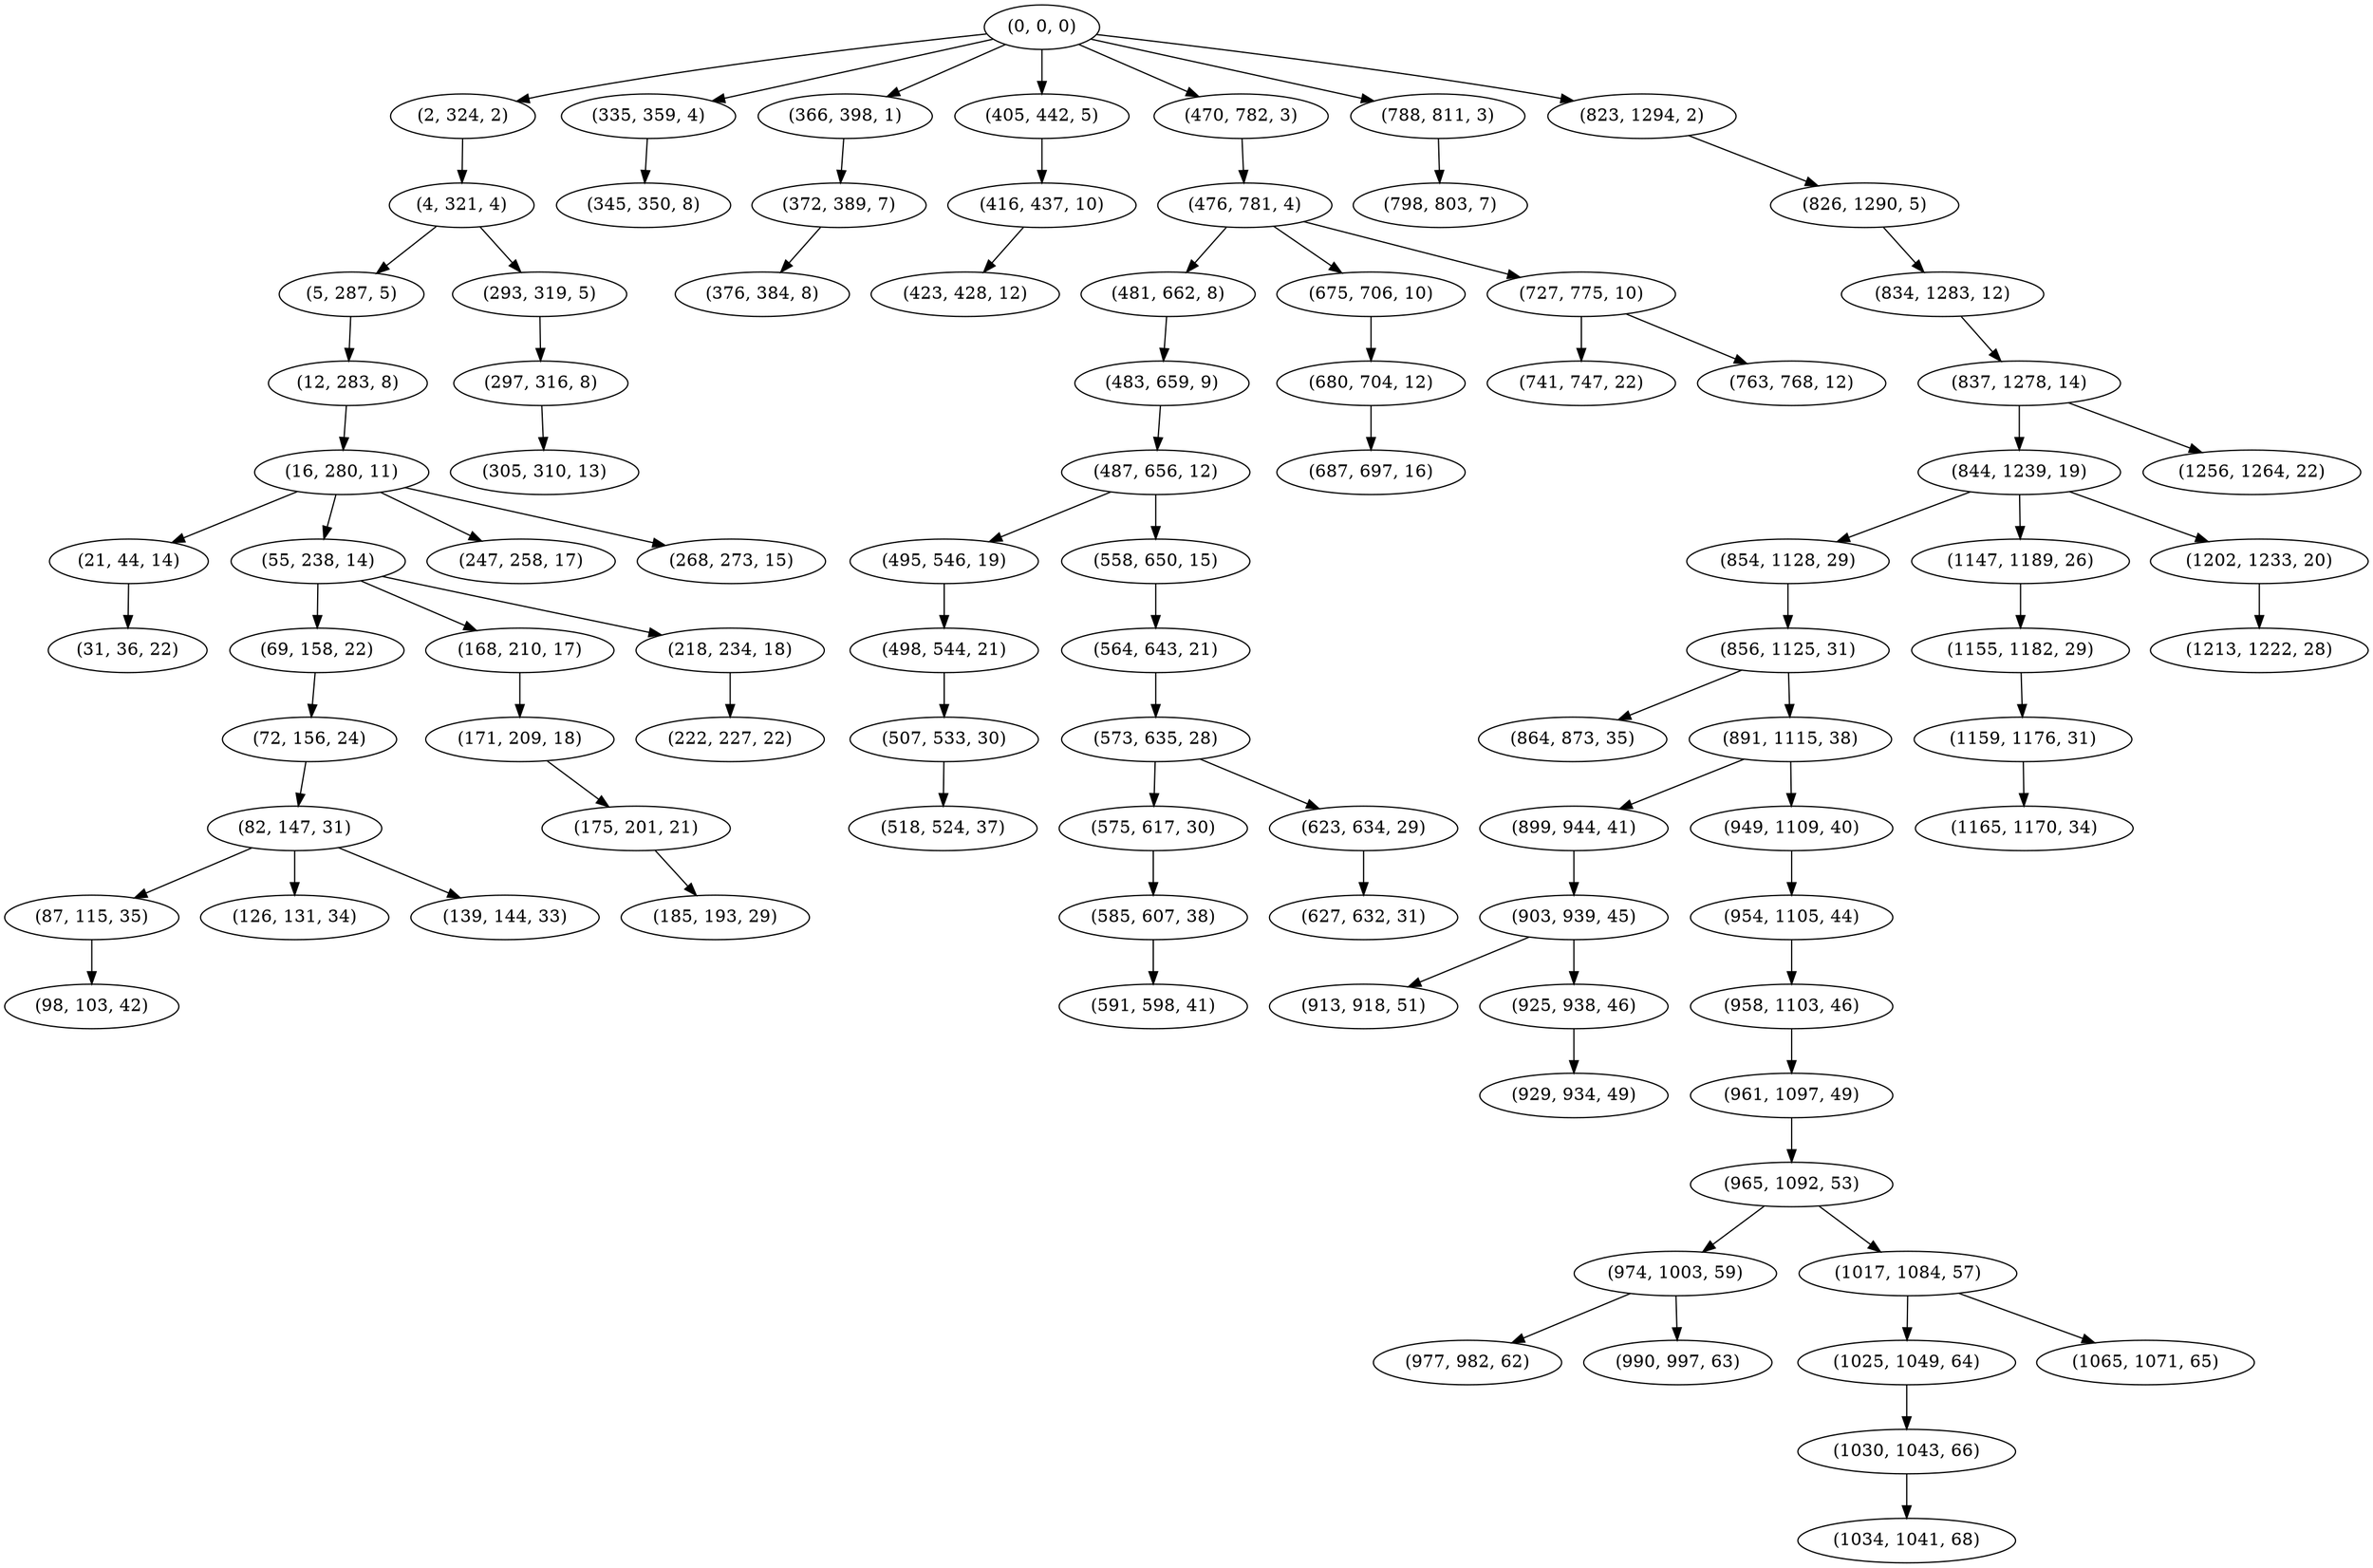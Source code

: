digraph tree {
    "(0, 0, 0)";
    "(2, 324, 2)";
    "(4, 321, 4)";
    "(5, 287, 5)";
    "(12, 283, 8)";
    "(16, 280, 11)";
    "(21, 44, 14)";
    "(31, 36, 22)";
    "(55, 238, 14)";
    "(69, 158, 22)";
    "(72, 156, 24)";
    "(82, 147, 31)";
    "(87, 115, 35)";
    "(98, 103, 42)";
    "(126, 131, 34)";
    "(139, 144, 33)";
    "(168, 210, 17)";
    "(171, 209, 18)";
    "(175, 201, 21)";
    "(185, 193, 29)";
    "(218, 234, 18)";
    "(222, 227, 22)";
    "(247, 258, 17)";
    "(268, 273, 15)";
    "(293, 319, 5)";
    "(297, 316, 8)";
    "(305, 310, 13)";
    "(335, 359, 4)";
    "(345, 350, 8)";
    "(366, 398, 1)";
    "(372, 389, 7)";
    "(376, 384, 8)";
    "(405, 442, 5)";
    "(416, 437, 10)";
    "(423, 428, 12)";
    "(470, 782, 3)";
    "(476, 781, 4)";
    "(481, 662, 8)";
    "(483, 659, 9)";
    "(487, 656, 12)";
    "(495, 546, 19)";
    "(498, 544, 21)";
    "(507, 533, 30)";
    "(518, 524, 37)";
    "(558, 650, 15)";
    "(564, 643, 21)";
    "(573, 635, 28)";
    "(575, 617, 30)";
    "(585, 607, 38)";
    "(591, 598, 41)";
    "(623, 634, 29)";
    "(627, 632, 31)";
    "(675, 706, 10)";
    "(680, 704, 12)";
    "(687, 697, 16)";
    "(727, 775, 10)";
    "(741, 747, 22)";
    "(763, 768, 12)";
    "(788, 811, 3)";
    "(798, 803, 7)";
    "(823, 1294, 2)";
    "(826, 1290, 5)";
    "(834, 1283, 12)";
    "(837, 1278, 14)";
    "(844, 1239, 19)";
    "(854, 1128, 29)";
    "(856, 1125, 31)";
    "(864, 873, 35)";
    "(891, 1115, 38)";
    "(899, 944, 41)";
    "(903, 939, 45)";
    "(913, 918, 51)";
    "(925, 938, 46)";
    "(929, 934, 49)";
    "(949, 1109, 40)";
    "(954, 1105, 44)";
    "(958, 1103, 46)";
    "(961, 1097, 49)";
    "(965, 1092, 53)";
    "(974, 1003, 59)";
    "(977, 982, 62)";
    "(990, 997, 63)";
    "(1017, 1084, 57)";
    "(1025, 1049, 64)";
    "(1030, 1043, 66)";
    "(1034, 1041, 68)";
    "(1065, 1071, 65)";
    "(1147, 1189, 26)";
    "(1155, 1182, 29)";
    "(1159, 1176, 31)";
    "(1165, 1170, 34)";
    "(1202, 1233, 20)";
    "(1213, 1222, 28)";
    "(1256, 1264, 22)";
    "(0, 0, 0)" -> "(2, 324, 2)";
    "(0, 0, 0)" -> "(335, 359, 4)";
    "(0, 0, 0)" -> "(366, 398, 1)";
    "(0, 0, 0)" -> "(405, 442, 5)";
    "(0, 0, 0)" -> "(470, 782, 3)";
    "(0, 0, 0)" -> "(788, 811, 3)";
    "(0, 0, 0)" -> "(823, 1294, 2)";
    "(2, 324, 2)" -> "(4, 321, 4)";
    "(4, 321, 4)" -> "(5, 287, 5)";
    "(4, 321, 4)" -> "(293, 319, 5)";
    "(5, 287, 5)" -> "(12, 283, 8)";
    "(12, 283, 8)" -> "(16, 280, 11)";
    "(16, 280, 11)" -> "(21, 44, 14)";
    "(16, 280, 11)" -> "(55, 238, 14)";
    "(16, 280, 11)" -> "(247, 258, 17)";
    "(16, 280, 11)" -> "(268, 273, 15)";
    "(21, 44, 14)" -> "(31, 36, 22)";
    "(55, 238, 14)" -> "(69, 158, 22)";
    "(55, 238, 14)" -> "(168, 210, 17)";
    "(55, 238, 14)" -> "(218, 234, 18)";
    "(69, 158, 22)" -> "(72, 156, 24)";
    "(72, 156, 24)" -> "(82, 147, 31)";
    "(82, 147, 31)" -> "(87, 115, 35)";
    "(82, 147, 31)" -> "(126, 131, 34)";
    "(82, 147, 31)" -> "(139, 144, 33)";
    "(87, 115, 35)" -> "(98, 103, 42)";
    "(168, 210, 17)" -> "(171, 209, 18)";
    "(171, 209, 18)" -> "(175, 201, 21)";
    "(175, 201, 21)" -> "(185, 193, 29)";
    "(218, 234, 18)" -> "(222, 227, 22)";
    "(293, 319, 5)" -> "(297, 316, 8)";
    "(297, 316, 8)" -> "(305, 310, 13)";
    "(335, 359, 4)" -> "(345, 350, 8)";
    "(366, 398, 1)" -> "(372, 389, 7)";
    "(372, 389, 7)" -> "(376, 384, 8)";
    "(405, 442, 5)" -> "(416, 437, 10)";
    "(416, 437, 10)" -> "(423, 428, 12)";
    "(470, 782, 3)" -> "(476, 781, 4)";
    "(476, 781, 4)" -> "(481, 662, 8)";
    "(476, 781, 4)" -> "(675, 706, 10)";
    "(476, 781, 4)" -> "(727, 775, 10)";
    "(481, 662, 8)" -> "(483, 659, 9)";
    "(483, 659, 9)" -> "(487, 656, 12)";
    "(487, 656, 12)" -> "(495, 546, 19)";
    "(487, 656, 12)" -> "(558, 650, 15)";
    "(495, 546, 19)" -> "(498, 544, 21)";
    "(498, 544, 21)" -> "(507, 533, 30)";
    "(507, 533, 30)" -> "(518, 524, 37)";
    "(558, 650, 15)" -> "(564, 643, 21)";
    "(564, 643, 21)" -> "(573, 635, 28)";
    "(573, 635, 28)" -> "(575, 617, 30)";
    "(573, 635, 28)" -> "(623, 634, 29)";
    "(575, 617, 30)" -> "(585, 607, 38)";
    "(585, 607, 38)" -> "(591, 598, 41)";
    "(623, 634, 29)" -> "(627, 632, 31)";
    "(675, 706, 10)" -> "(680, 704, 12)";
    "(680, 704, 12)" -> "(687, 697, 16)";
    "(727, 775, 10)" -> "(741, 747, 22)";
    "(727, 775, 10)" -> "(763, 768, 12)";
    "(788, 811, 3)" -> "(798, 803, 7)";
    "(823, 1294, 2)" -> "(826, 1290, 5)";
    "(826, 1290, 5)" -> "(834, 1283, 12)";
    "(834, 1283, 12)" -> "(837, 1278, 14)";
    "(837, 1278, 14)" -> "(844, 1239, 19)";
    "(837, 1278, 14)" -> "(1256, 1264, 22)";
    "(844, 1239, 19)" -> "(854, 1128, 29)";
    "(844, 1239, 19)" -> "(1147, 1189, 26)";
    "(844, 1239, 19)" -> "(1202, 1233, 20)";
    "(854, 1128, 29)" -> "(856, 1125, 31)";
    "(856, 1125, 31)" -> "(864, 873, 35)";
    "(856, 1125, 31)" -> "(891, 1115, 38)";
    "(891, 1115, 38)" -> "(899, 944, 41)";
    "(891, 1115, 38)" -> "(949, 1109, 40)";
    "(899, 944, 41)" -> "(903, 939, 45)";
    "(903, 939, 45)" -> "(913, 918, 51)";
    "(903, 939, 45)" -> "(925, 938, 46)";
    "(925, 938, 46)" -> "(929, 934, 49)";
    "(949, 1109, 40)" -> "(954, 1105, 44)";
    "(954, 1105, 44)" -> "(958, 1103, 46)";
    "(958, 1103, 46)" -> "(961, 1097, 49)";
    "(961, 1097, 49)" -> "(965, 1092, 53)";
    "(965, 1092, 53)" -> "(974, 1003, 59)";
    "(965, 1092, 53)" -> "(1017, 1084, 57)";
    "(974, 1003, 59)" -> "(977, 982, 62)";
    "(974, 1003, 59)" -> "(990, 997, 63)";
    "(1017, 1084, 57)" -> "(1025, 1049, 64)";
    "(1017, 1084, 57)" -> "(1065, 1071, 65)";
    "(1025, 1049, 64)" -> "(1030, 1043, 66)";
    "(1030, 1043, 66)" -> "(1034, 1041, 68)";
    "(1147, 1189, 26)" -> "(1155, 1182, 29)";
    "(1155, 1182, 29)" -> "(1159, 1176, 31)";
    "(1159, 1176, 31)" -> "(1165, 1170, 34)";
    "(1202, 1233, 20)" -> "(1213, 1222, 28)";
}
